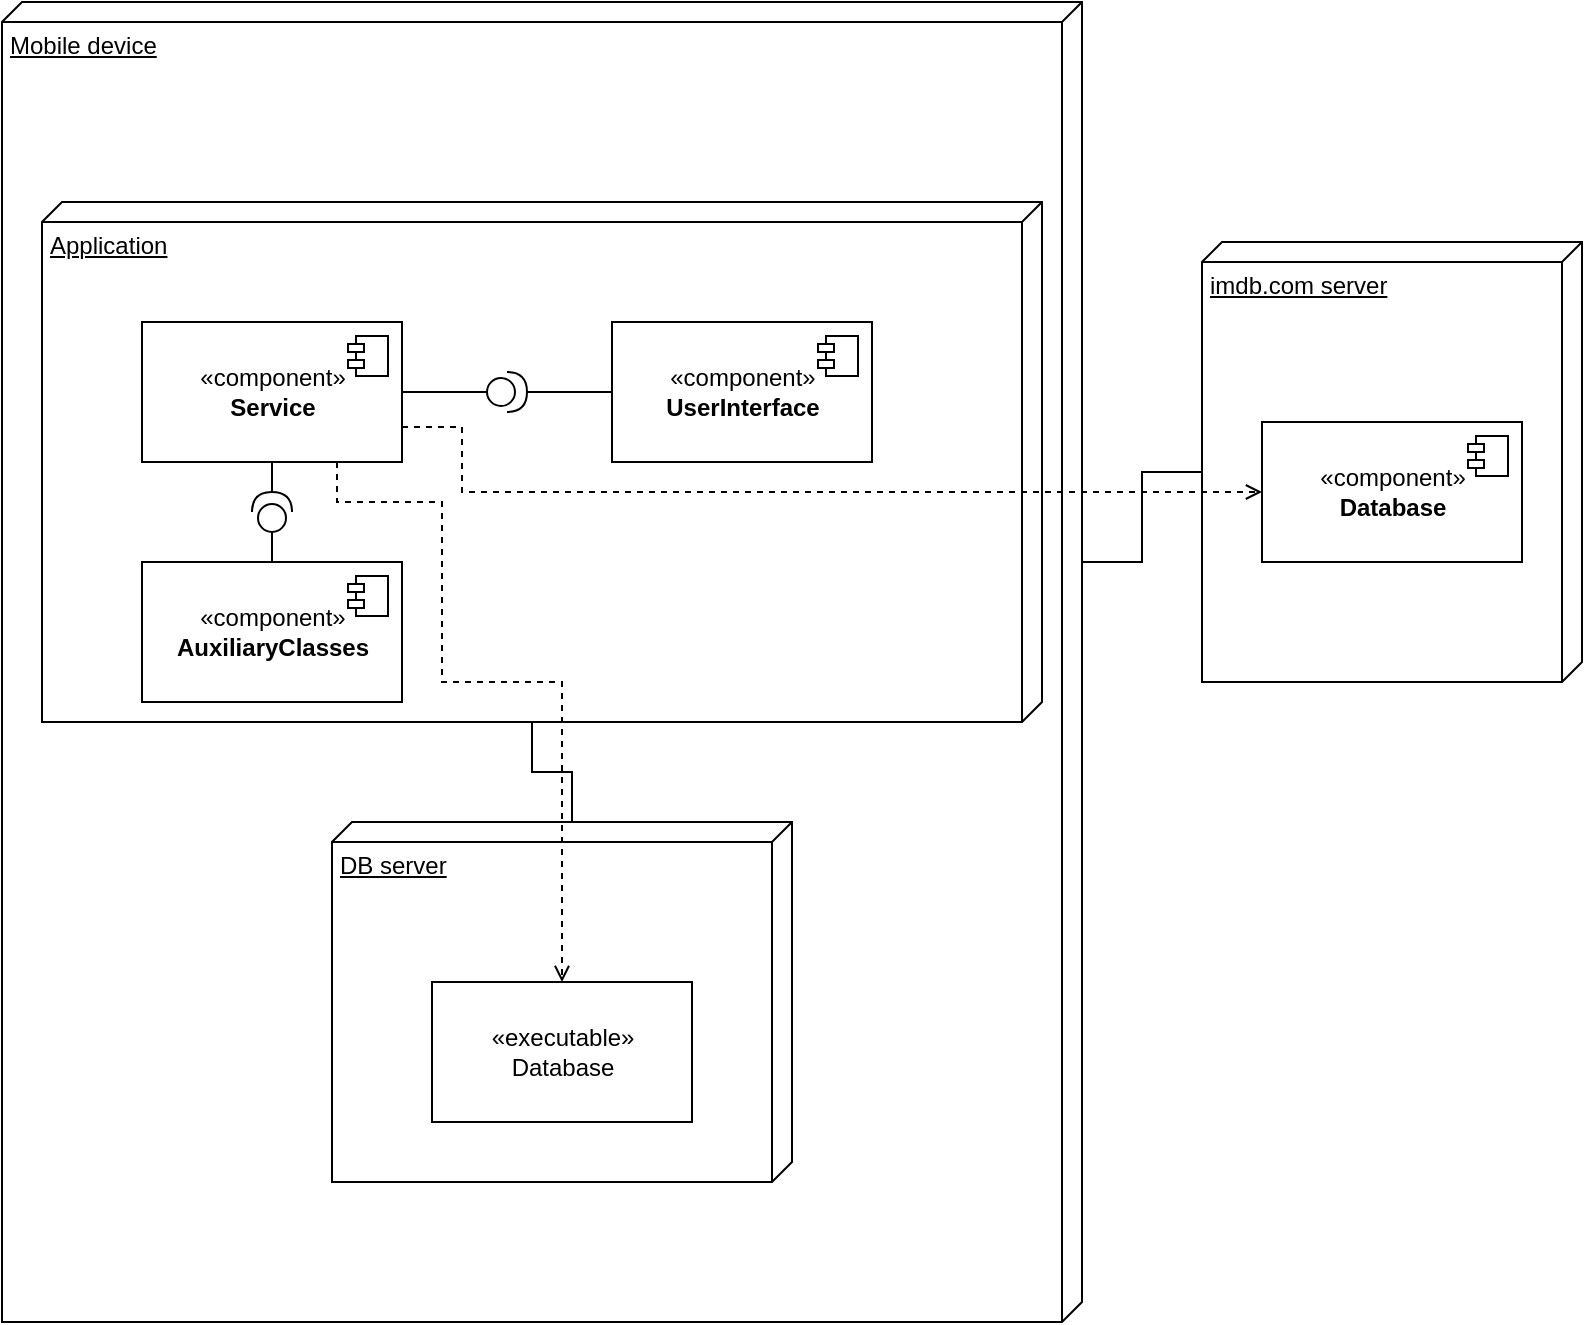 <mxfile version="12.2.0" type="github" pages="1">
  <diagram id="jA2Ezu2TtS5SMx9KKT7j" name="Page-1">
    <mxGraphModel dx="1408" dy="754" grid="1" gridSize="10" guides="1" tooltips="1" connect="1" arrows="1" fold="1" page="1" pageScale="1" pageWidth="850" pageHeight="1100" math="0" shadow="0">
      <root>
        <mxCell id="0"/>
        <mxCell id="1" parent="0"/>
        <mxCell id="4mosWypfH1YMFsxJIaKi-29" style="edgeStyle=orthogonalEdgeStyle;rounded=0;orthogonalLoop=1;jettySize=auto;html=1;exitX=0;exitY=0;exitDx=280;exitDy=0;exitPerimeter=0;entryX=0;entryY=0;entryDx=115;entryDy=190;entryPerimeter=0;endArrow=none;endFill=0;" edge="1" parent="1" source="w_q4eMR3O7fKvEHZuM0d-1" target="4mosWypfH1YMFsxJIaKi-5">
          <mxGeometry relative="1" as="geometry"/>
        </mxCell>
        <mxCell id="w_q4eMR3O7fKvEHZuM0d-1" value="&lt;div&gt;Mobile device&lt;/div&gt;&lt;div&gt;&lt;br&gt;&lt;/div&gt;" style="verticalAlign=top;align=left;spacingTop=8;spacingLeft=2;spacingRight=12;shape=cube;size=10;direction=south;fontStyle=4;html=1;" parent="1" vertex="1">
          <mxGeometry x="30" y="200" width="540" height="660" as="geometry"/>
        </mxCell>
        <mxCell id="4mosWypfH1YMFsxJIaKi-5" value="&lt;div&gt;imdb.com server&lt;/div&gt;&lt;div&gt;&lt;br&gt;&lt;/div&gt;&lt;div&gt;&lt;br&gt;&lt;/div&gt;" style="verticalAlign=top;align=left;spacingTop=8;spacingLeft=2;spacingRight=12;shape=cube;size=10;direction=south;fontStyle=4;html=1;" vertex="1" parent="1">
          <mxGeometry x="630" y="320" width="190" height="220" as="geometry"/>
        </mxCell>
        <mxCell id="4mosWypfH1YMFsxJIaKi-8" value="Application" style="verticalAlign=top;align=left;spacingTop=8;spacingLeft=2;spacingRight=12;shape=cube;size=10;direction=south;fontStyle=4;html=1;" vertex="1" parent="1">
          <mxGeometry x="50" y="300" width="500" height="260" as="geometry"/>
        </mxCell>
        <mxCell id="4mosWypfH1YMFsxJIaKi-51" style="edgeStyle=orthogonalEdgeStyle;rounded=0;orthogonalLoop=1;jettySize=auto;html=1;exitX=0;exitY=0;exitDx=0;exitDy=110;exitPerimeter=0;entryX=0;entryY=0;entryDx=260;entryDy=255;entryPerimeter=0;endArrow=none;endFill=0;" edge="1" parent="1" source="4mosWypfH1YMFsxJIaKi-9" target="4mosWypfH1YMFsxJIaKi-8">
          <mxGeometry relative="1" as="geometry"/>
        </mxCell>
        <mxCell id="4mosWypfH1YMFsxJIaKi-9" value="DB server" style="verticalAlign=top;align=left;spacingTop=8;spacingLeft=2;spacingRight=12;shape=cube;size=10;direction=south;fontStyle=4;html=1;" vertex="1" parent="1">
          <mxGeometry x="195" y="610" width="230" height="180" as="geometry"/>
        </mxCell>
        <mxCell id="4mosWypfH1YMFsxJIaKi-49" style="edgeStyle=orthogonalEdgeStyle;rounded=0;orthogonalLoop=1;jettySize=auto;html=1;exitX=1;exitY=0.75;exitDx=0;exitDy=0;entryX=0;entryY=0.5;entryDx=0;entryDy=0;endArrow=open;endFill=0;dashed=1;" edge="1" parent="1" source="4mosWypfH1YMFsxJIaKi-10" target="4mosWypfH1YMFsxJIaKi-22">
          <mxGeometry relative="1" as="geometry">
            <Array as="points">
              <mxPoint x="260" y="413"/>
              <mxPoint x="260" y="445"/>
            </Array>
          </mxGeometry>
        </mxCell>
        <mxCell id="4mosWypfH1YMFsxJIaKi-50" style="edgeStyle=orthogonalEdgeStyle;rounded=0;orthogonalLoop=1;jettySize=auto;html=1;exitX=0.75;exitY=1;exitDx=0;exitDy=0;entryX=0.5;entryY=0;entryDx=0;entryDy=0;dashed=1;endArrow=open;endFill=0;" edge="1" parent="1" source="4mosWypfH1YMFsxJIaKi-10" target="4mosWypfH1YMFsxJIaKi-24">
          <mxGeometry relative="1" as="geometry">
            <Array as="points">
              <mxPoint x="198" y="450"/>
              <mxPoint x="250" y="450"/>
              <mxPoint x="250" y="540"/>
              <mxPoint x="310" y="540"/>
            </Array>
          </mxGeometry>
        </mxCell>
        <mxCell id="4mosWypfH1YMFsxJIaKi-10" value="«component»&lt;br&gt;&lt;b&gt;Service&lt;/b&gt;" style="html=1;" vertex="1" parent="1">
          <mxGeometry x="100" y="360" width="130" height="70" as="geometry"/>
        </mxCell>
        <mxCell id="4mosWypfH1YMFsxJIaKi-11" value="" style="shape=component;jettyWidth=8;jettyHeight=4;" vertex="1" parent="4mosWypfH1YMFsxJIaKi-10">
          <mxGeometry x="1" width="20" height="20" relative="1" as="geometry">
            <mxPoint x="-27" y="7" as="offset"/>
          </mxGeometry>
        </mxCell>
        <mxCell id="4mosWypfH1YMFsxJIaKi-34" style="edgeStyle=orthogonalEdgeStyle;rounded=0;orthogonalLoop=1;jettySize=auto;html=1;exitX=0;exitY=0.5;exitDx=0;exitDy=0;endArrow=none;endFill=0;" edge="1" parent="1" source="4mosWypfH1YMFsxJIaKi-14">
          <mxGeometry relative="1" as="geometry">
            <mxPoint x="310" y="395" as="targetPoint"/>
          </mxGeometry>
        </mxCell>
        <mxCell id="4mosWypfH1YMFsxJIaKi-14" value="«component»&lt;br&gt;&lt;b&gt;UserInterface&lt;br&gt;&lt;/b&gt;" style="html=1;" vertex="1" parent="1">
          <mxGeometry x="335" y="360" width="130" height="70" as="geometry"/>
        </mxCell>
        <mxCell id="4mosWypfH1YMFsxJIaKi-15" value="" style="shape=component;jettyWidth=8;jettyHeight=4;" vertex="1" parent="4mosWypfH1YMFsxJIaKi-14">
          <mxGeometry x="1" width="20" height="20" relative="1" as="geometry">
            <mxPoint x="-27" y="7" as="offset"/>
          </mxGeometry>
        </mxCell>
        <mxCell id="4mosWypfH1YMFsxJIaKi-16" value="«component»&lt;br&gt;&lt;b&gt;AuxiliaryClasses&lt;br&gt;&lt;/b&gt;" style="html=1;" vertex="1" parent="1">
          <mxGeometry x="100" y="480" width="130" height="70" as="geometry"/>
        </mxCell>
        <mxCell id="4mosWypfH1YMFsxJIaKi-17" value="" style="shape=component;jettyWidth=8;jettyHeight=4;" vertex="1" parent="4mosWypfH1YMFsxJIaKi-16">
          <mxGeometry x="1" width="20" height="20" relative="1" as="geometry">
            <mxPoint x="-27" y="7" as="offset"/>
          </mxGeometry>
        </mxCell>
        <mxCell id="4mosWypfH1YMFsxJIaKi-22" value="«component»&lt;br&gt;&lt;b&gt;Database&lt;/b&gt;" style="html=1;" vertex="1" parent="1">
          <mxGeometry x="660" y="410" width="130" height="70" as="geometry"/>
        </mxCell>
        <mxCell id="4mosWypfH1YMFsxJIaKi-23" value="" style="shape=component;jettyWidth=8;jettyHeight=4;" vertex="1" parent="4mosWypfH1YMFsxJIaKi-22">
          <mxGeometry x="1" width="20" height="20" relative="1" as="geometry">
            <mxPoint x="-27" y="7" as="offset"/>
          </mxGeometry>
        </mxCell>
        <mxCell id="4mosWypfH1YMFsxJIaKi-24" value="&lt;div&gt;«executable»&lt;/div&gt;&lt;div&gt;Database&lt;br&gt;&lt;/div&gt;" style="html=1;" vertex="1" parent="1">
          <mxGeometry x="245" y="690" width="130" height="70" as="geometry"/>
        </mxCell>
        <mxCell id="4mosWypfH1YMFsxJIaKi-25" value="" style="shape=component;jettyWidth=8;jettyHeight=4;strokeColor=none;" vertex="1" parent="4mosWypfH1YMFsxJIaKi-24">
          <mxGeometry x="1" width="20" height="20" relative="1" as="geometry">
            <mxPoint x="-27" y="7" as="offset"/>
          </mxGeometry>
        </mxCell>
        <mxCell id="4mosWypfH1YMFsxJIaKi-47" style="edgeStyle=orthogonalEdgeStyle;rounded=0;orthogonalLoop=1;jettySize=auto;html=1;exitX=1;exitY=0.5;exitDx=0;exitDy=0;exitPerimeter=0;entryX=0;entryY=0.5;entryDx=0;entryDy=0;endArrow=none;endFill=0;" edge="1" parent="1" source="4mosWypfH1YMFsxJIaKi-43" target="4mosWypfH1YMFsxJIaKi-14">
          <mxGeometry relative="1" as="geometry"/>
        </mxCell>
        <mxCell id="4mosWypfH1YMFsxJIaKi-48" style="edgeStyle=orthogonalEdgeStyle;rounded=0;orthogonalLoop=1;jettySize=auto;html=1;exitX=0;exitY=0.5;exitDx=0;exitDy=0;exitPerimeter=0;entryX=1;entryY=0.5;entryDx=0;entryDy=0;endArrow=none;endFill=0;" edge="1" parent="1" source="4mosWypfH1YMFsxJIaKi-43" target="4mosWypfH1YMFsxJIaKi-10">
          <mxGeometry relative="1" as="geometry"/>
        </mxCell>
        <mxCell id="4mosWypfH1YMFsxJIaKi-43" value="" style="shape=providedRequiredInterface;html=1;verticalLabelPosition=bottom;" vertex="1" parent="1">
          <mxGeometry x="272.5" y="385" width="20" height="20" as="geometry"/>
        </mxCell>
        <mxCell id="4mosWypfH1YMFsxJIaKi-45" style="edgeStyle=orthogonalEdgeStyle;rounded=0;orthogonalLoop=1;jettySize=auto;html=1;exitX=0;exitY=0.5;exitDx=0;exitDy=0;exitPerimeter=0;entryX=0.5;entryY=0;entryDx=0;entryDy=0;endArrow=none;endFill=0;" edge="1" parent="1" source="4mosWypfH1YMFsxJIaKi-44" target="4mosWypfH1YMFsxJIaKi-16">
          <mxGeometry relative="1" as="geometry"/>
        </mxCell>
        <mxCell id="4mosWypfH1YMFsxJIaKi-46" style="edgeStyle=orthogonalEdgeStyle;rounded=0;orthogonalLoop=1;jettySize=auto;html=1;exitX=1;exitY=0.5;exitDx=0;exitDy=0;exitPerimeter=0;entryX=0.5;entryY=1;entryDx=0;entryDy=0;endArrow=none;endFill=0;" edge="1" parent="1" source="4mosWypfH1YMFsxJIaKi-44" target="4mosWypfH1YMFsxJIaKi-10">
          <mxGeometry relative="1" as="geometry"/>
        </mxCell>
        <mxCell id="4mosWypfH1YMFsxJIaKi-44" value="" style="shape=providedRequiredInterface;html=1;verticalLabelPosition=bottom;rotation=-90;" vertex="1" parent="1">
          <mxGeometry x="155" y="445" width="20" height="20" as="geometry"/>
        </mxCell>
      </root>
    </mxGraphModel>
  </diagram>
</mxfile>
